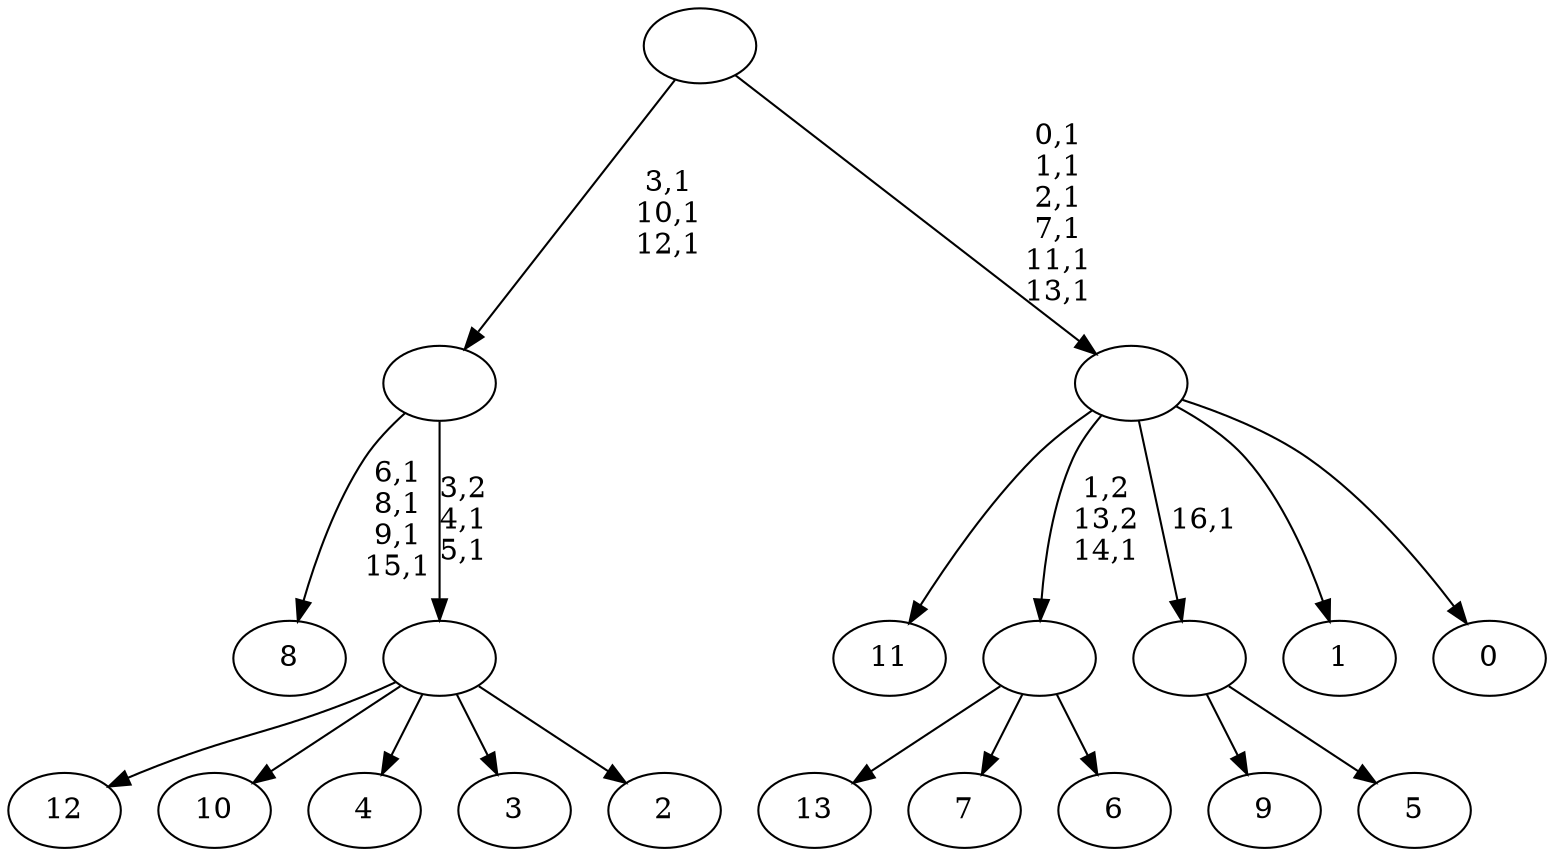 digraph T {
	31 [label="13"]
	30 [label="12"]
	29 [label="11"]
	28 [label="10"]
	27 [label="9"]
	26 [label="8"]
	21 [label="7"]
	20 [label="6"]
	19 [label=""]
	18 [label="5"]
	17 [label=""]
	16 [label="4"]
	15 [label="3"]
	14 [label="2"]
	13 [label=""]
	11 [label=""]
	8 [label="1"]
	7 [label="0"]
	6 [label=""]
	0 [label=""]
	19 -> 31 [label=""]
	19 -> 21 [label=""]
	19 -> 20 [label=""]
	17 -> 27 [label=""]
	17 -> 18 [label=""]
	13 -> 30 [label=""]
	13 -> 28 [label=""]
	13 -> 16 [label=""]
	13 -> 15 [label=""]
	13 -> 14 [label=""]
	11 -> 13 [label="3,2\n4,1\n5,1"]
	11 -> 26 [label="6,1\n8,1\n9,1\n15,1"]
	6 -> 29 [label=""]
	6 -> 19 [label="1,2\n13,2\n14,1"]
	6 -> 17 [label="16,1"]
	6 -> 8 [label=""]
	6 -> 7 [label=""]
	0 -> 6 [label="0,1\n1,1\n2,1\n7,1\n11,1\n13,1"]
	0 -> 11 [label="3,1\n10,1\n12,1"]
}
